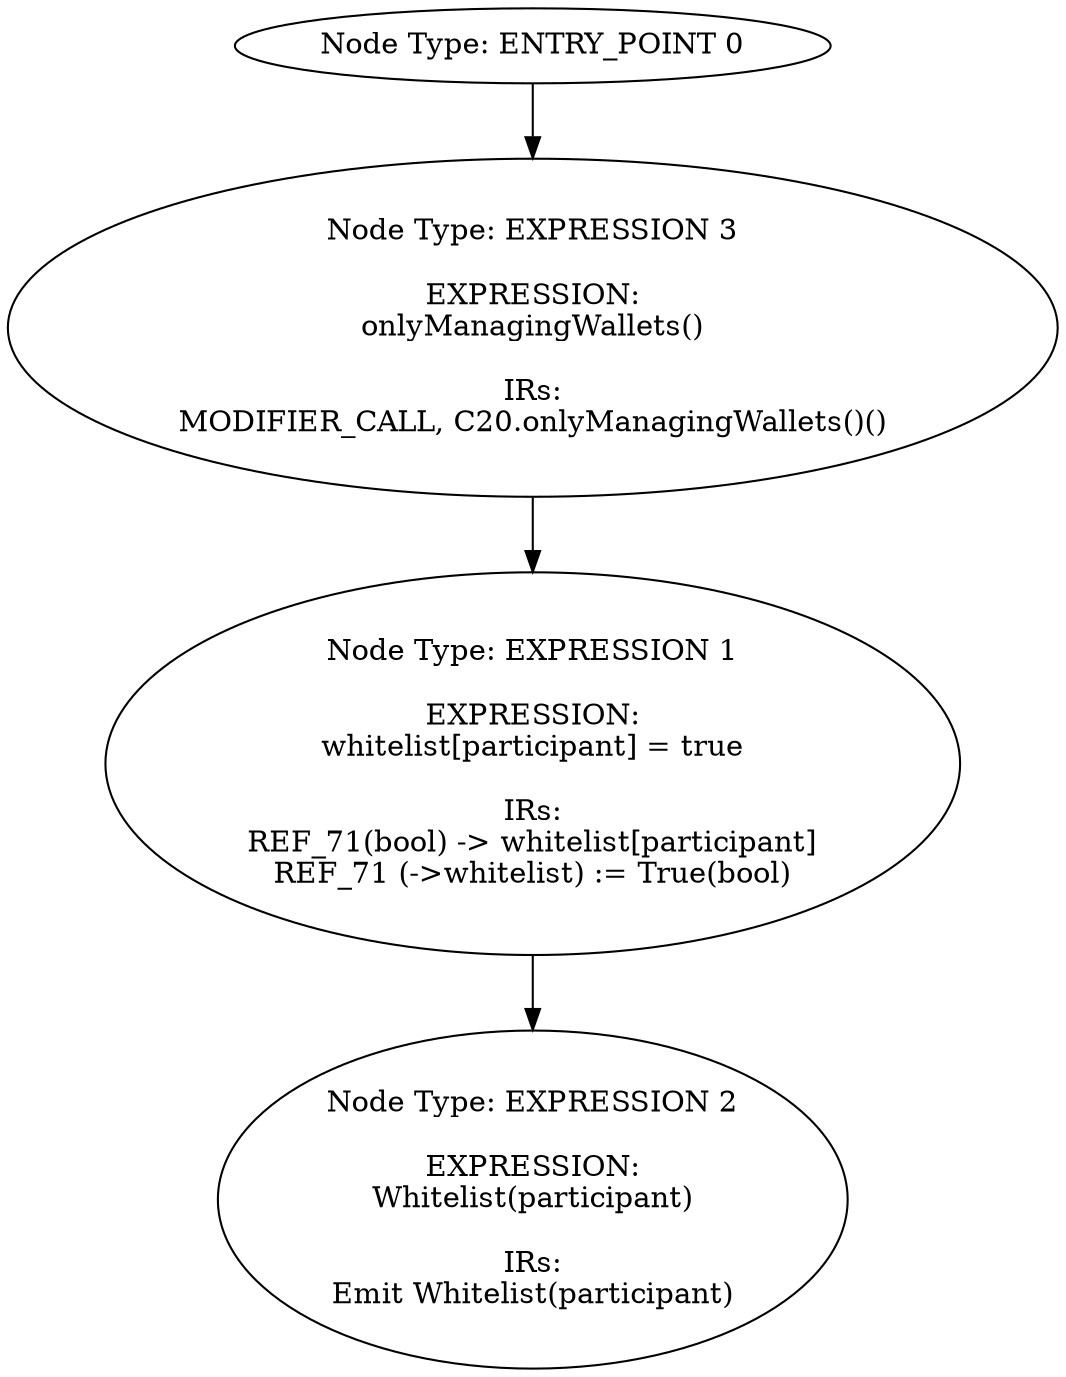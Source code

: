 digraph{
0[label="Node Type: ENTRY_POINT 0
"];
0->3;
1[label="Node Type: EXPRESSION 1

EXPRESSION:
whitelist[participant] = true

IRs:
REF_71(bool) -> whitelist[participant]
REF_71 (->whitelist) := True(bool)"];
1->2;
2[label="Node Type: EXPRESSION 2

EXPRESSION:
Whitelist(participant)

IRs:
Emit Whitelist(participant)"];
3[label="Node Type: EXPRESSION 3

EXPRESSION:
onlyManagingWallets()

IRs:
MODIFIER_CALL, C20.onlyManagingWallets()()"];
3->1;
}
